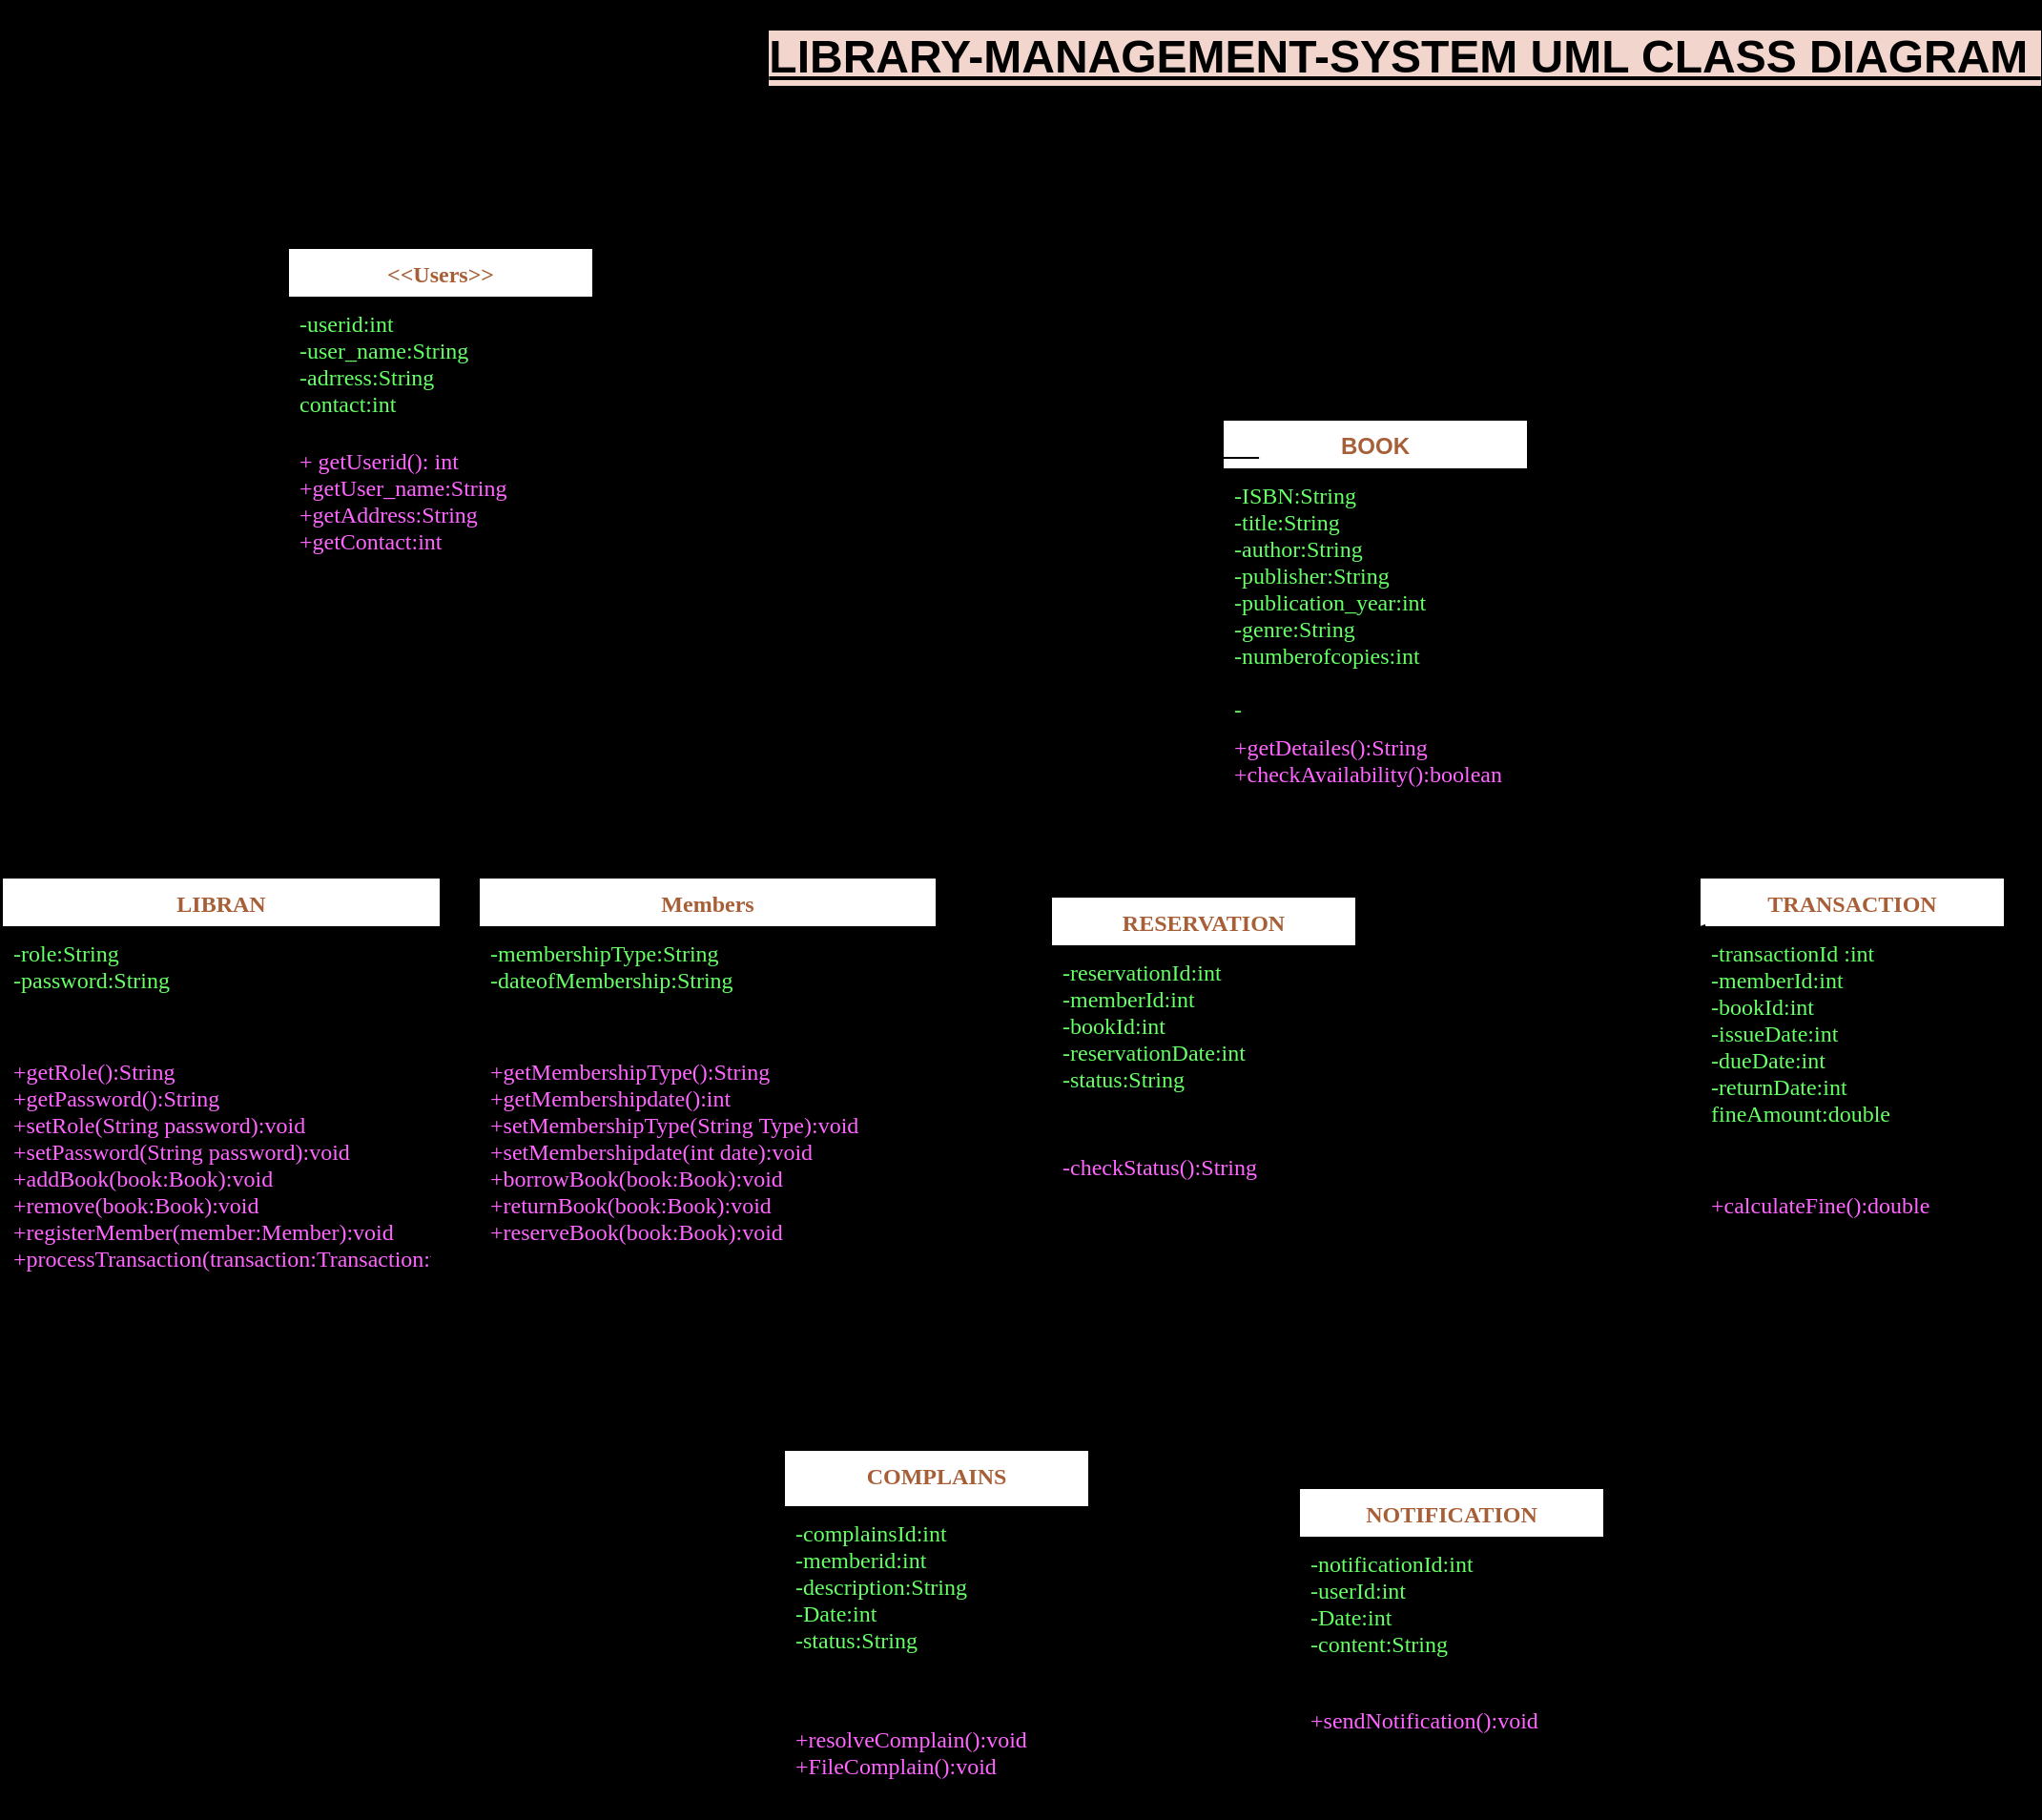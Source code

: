 <mxfile pages="2">
    <diagram id="cxnEje1horbJYmb97XGU" name="Page-1">
        <mxGraphModel dx="1179" dy="1759" grid="1" gridSize="10" guides="1" tooltips="1" connect="1" arrows="1" fold="1" page="0" pageScale="1" pageWidth="850" pageHeight="1100" background="#000000" math="0" shadow="0">
            <root>
                <mxCell id="0"/>
                <mxCell id="1" parent="0"/>
                <mxCell id="4" value="&lt;u&gt;LIBRARY-MANAGEMENT-SYSTEM UML CLASS DIAGRAM&amp;nbsp;&lt;/u&gt;" style="text;strokeColor=none;fillColor=none;html=1;fontSize=24;fontStyle=1;verticalAlign=middle;align=center;labelBackgroundColor=#F2D6CE;fontColor=#000000;" parent="1" vertex="1">
                    <mxGeometry x="380" y="-970" width="130" height="60" as="geometry"/>
                </mxCell>
                <mxCell id="5" value="BOOK" style="swimlane;fontStyle=1;align=center;verticalAlign=top;childLayout=stackLayout;horizontal=1;startSize=26;horizontalStack=0;resizeParent=1;resizeParentMax=0;resizeLast=0;collapsible=1;marginBottom=0;labelBackgroundColor=none;fontColor=#A75F37;" parent="1" vertex="1">
                    <mxGeometry x="350" y="-750" width="160" height="210" as="geometry">
                        <mxRectangle x="350" y="-750" width="80" height="30" as="alternateBounds"/>
                    </mxGeometry>
                </mxCell>
                <mxCell id="6" value="-ISBN:String&#10;-title:String&#10;-author:String&#10;-publisher:String&#10;-publication_year:int&#10;-genre:String&#10;-numberofcopies:int&#10;&#10;-" style="text;strokeColor=none;fillColor=none;align=left;verticalAlign=top;spacingLeft=4;spacingRight=4;overflow=hidden;rotatable=0;points=[[0,0.5],[1,0.5]];portConstraint=eastwest;labelBackgroundColor=#000000;fontColor=#66FF66;fontFamily=Verdana;fontSize=12;" parent="5" vertex="1">
                    <mxGeometry y="26" width="160" height="124" as="geometry"/>
                </mxCell>
                <mxCell id="7" value="" style="line;strokeWidth=1;fillColor=none;align=left;verticalAlign=middle;spacingTop=-1;spacingLeft=3;spacingRight=3;rotatable=0;labelPosition=right;points=[];portConstraint=eastwest;strokeColor=inherit;labelBackgroundColor=#F2D6CE;fontColor=#000000;" parent="5" vertex="1">
                    <mxGeometry y="150" width="160" height="8" as="geometry"/>
                </mxCell>
                <mxCell id="8" value="+getDetailes():String&#10;+checkAvailability():boolean" style="text;strokeColor=none;fillColor=none;align=left;verticalAlign=top;spacingLeft=4;spacingRight=4;overflow=hidden;rotatable=0;points=[[0,0.5],[1,0.5]];portConstraint=eastwest;labelBackgroundColor=#000000;fontColor=#FF66FF;fontFamily=Verdana;" parent="5" vertex="1">
                    <mxGeometry y="158" width="160" height="52" as="geometry"/>
                </mxCell>
                <mxCell id="9" value="&lt;&lt;Users&gt;&gt;" style="swimlane;fontStyle=1;align=center;verticalAlign=top;childLayout=stackLayout;horizontal=1;startSize=26;horizontalStack=0;resizeParent=1;resizeParentMax=0;resizeLast=0;collapsible=1;marginBottom=0;labelBackgroundColor=none;fontFamily=Verdana;fontSize=12;fontColor=#A75F37;" parent="1" vertex="1">
                    <mxGeometry x="-140" y="-840" width="160" height="170" as="geometry">
                        <mxRectangle x="-140" y="-840" width="70" height="30" as="alternateBounds"/>
                    </mxGeometry>
                </mxCell>
                <mxCell id="10" value="-userid:int&#10;-user_name:String&#10;-adrress:String&#10;contact:int&#10;" style="text;strokeColor=none;fillColor=none;align=left;verticalAlign=top;spacingLeft=4;spacingRight=4;overflow=hidden;rotatable=0;points=[[0,0.5],[1,0.5]];portConstraint=eastwest;labelBackgroundColor=none;fontFamily=Verdana;fontSize=12;fontColor=#66FF66;" parent="9" vertex="1">
                    <mxGeometry y="26" width="160" height="64" as="geometry"/>
                </mxCell>
                <mxCell id="11" value="" style="line;strokeWidth=1;fillColor=none;align=left;verticalAlign=middle;spacingTop=-1;spacingLeft=3;spacingRight=3;rotatable=0;labelPosition=right;points=[];portConstraint=eastwest;strokeColor=inherit;labelBackgroundColor=none;fontFamily=Times New Roman;fontSize=12;fontColor=#7A958F;" parent="9" vertex="1">
                    <mxGeometry y="90" width="160" height="8" as="geometry"/>
                </mxCell>
                <mxCell id="12" value="+ getUserid(): int&#10;+getUser_name:String&#10;+getAddress:String&#10;+getContact:int&#10;" style="text;strokeColor=none;fillColor=none;align=left;verticalAlign=top;spacingLeft=4;spacingRight=4;overflow=hidden;rotatable=0;points=[[0,0.5],[1,0.5]];portConstraint=eastwest;labelBackgroundColor=none;fontFamily=Verdana;fontSize=12;fontColor=#FF66FF;" parent="9" vertex="1">
                    <mxGeometry y="98" width="160" height="72" as="geometry"/>
                </mxCell>
                <mxCell id="43" style="edgeStyle=none;html=1;exitX=0.5;exitY=0;exitDx=0;exitDy=0;entryX=1;entryY=0.059;entryDx=0;entryDy=0;entryPerimeter=0;fontFamily=Verdana;fontSize=12;fontColor=#FF66FF;" parent="1" source="13" target="9" edge="1">
                    <mxGeometry relative="1" as="geometry">
                        <Array as="points">
                            <mxPoint x="80" y="-838"/>
                        </Array>
                    </mxGeometry>
                </mxCell>
                <mxCell id="13" value="Members" style="swimlane;fontStyle=1;align=center;verticalAlign=top;childLayout=stackLayout;horizontal=1;startSize=26;horizontalStack=0;resizeParent=1;resizeParentMax=0;resizeLast=0;collapsible=1;marginBottom=0;labelBackgroundColor=none;fontFamily=Verdana;fontSize=12;fontColor=#A75F37;" parent="1" vertex="1">
                    <mxGeometry x="-40" y="-510" width="240" height="220" as="geometry">
                        <mxRectangle x="-20" y="-510" width="100" height="30" as="alternateBounds"/>
                    </mxGeometry>
                </mxCell>
                <mxCell id="14" value="-membershipType:String&#10;-dateofMembership:String" style="text;strokeColor=none;fillColor=none;align=left;verticalAlign=top;spacingLeft=4;spacingRight=4;overflow=hidden;rotatable=0;points=[[0,0.5],[1,0.5]];portConstraint=eastwest;labelBackgroundColor=none;fontFamily=Verdana;fontSize=12;fontColor=#66FF66;" parent="13" vertex="1">
                    <mxGeometry y="26" width="240" height="54" as="geometry"/>
                </mxCell>
                <mxCell id="15" value="" style="line;strokeWidth=1;fillColor=none;align=left;verticalAlign=middle;spacingTop=-1;spacingLeft=3;spacingRight=3;rotatable=0;labelPosition=right;points=[];portConstraint=eastwest;strokeColor=inherit;labelBackgroundColor=none;fontFamily=Verdana;fontSize=12;fontColor=#66FF66;" parent="13" vertex="1">
                    <mxGeometry y="80" width="240" height="8" as="geometry"/>
                </mxCell>
                <mxCell id="16" value="+getMembershipType():String&#10;+getMembershipdate():int&#10;+setMembershipType(String Type):void&#10;+setMembershipdate(int date):void&#10;+borrowBook(book:Book):void&#10;+returnBook(book:Book):void&#10;+reserveBook(book:Book):void&#10;" style="text;strokeColor=none;fillColor=none;align=left;verticalAlign=top;spacingLeft=4;spacingRight=4;overflow=hidden;rotatable=0;points=[[0,0.5],[1,0.5]];portConstraint=eastwest;labelBackgroundColor=none;fontFamily=Verdana;fontSize=12;fontColor=#FF66FF;" parent="13" vertex="1">
                    <mxGeometry y="88" width="240" height="132" as="geometry"/>
                </mxCell>
                <mxCell id="44" style="edgeStyle=none;html=1;exitX=0.5;exitY=0;exitDx=0;exitDy=0;entryX=-0.025;entryY=0.082;entryDx=0;entryDy=0;entryPerimeter=0;fontFamily=Verdana;fontSize=12;fontColor=#FF66FF;" parent="1" source="17" target="9" edge="1">
                    <mxGeometry relative="1" as="geometry">
                        <Array as="points">
                            <mxPoint x="-180" y="-838"/>
                        </Array>
                    </mxGeometry>
                </mxCell>
                <mxCell id="17" value="LIBRAN" style="swimlane;fontStyle=1;align=center;verticalAlign=top;childLayout=stackLayout;horizontal=1;startSize=26;horizontalStack=0;resizeParent=1;resizeParentMax=0;resizeLast=0;collapsible=1;marginBottom=0;labelBackgroundColor=none;fontFamily=Verdana;fontSize=12;fontColor=#A75F37;" parent="1" vertex="1">
                    <mxGeometry x="-290" y="-510" width="230" height="230" as="geometry">
                        <mxRectangle x="-200" y="-510" width="90" height="30" as="alternateBounds"/>
                    </mxGeometry>
                </mxCell>
                <mxCell id="18" value="-role:String&#10;-password:String" style="text;strokeColor=none;fillColor=none;align=left;verticalAlign=top;spacingLeft=4;spacingRight=4;overflow=hidden;rotatable=0;points=[[0,0.5],[1,0.5]];portConstraint=eastwest;labelBackgroundColor=none;fontFamily=Verdana;fontSize=12;fontColor=#66FF66;" parent="17" vertex="1">
                    <mxGeometry y="26" width="230" height="54" as="geometry"/>
                </mxCell>
                <mxCell id="19" value="" style="line;strokeWidth=1;fillColor=none;align=left;verticalAlign=middle;spacingTop=-1;spacingLeft=3;spacingRight=3;rotatable=0;labelPosition=right;points=[];portConstraint=eastwest;strokeColor=inherit;labelBackgroundColor=none;fontFamily=Verdana;fontSize=12;fontColor=#FF66FF;" parent="17" vertex="1">
                    <mxGeometry y="80" width="230" height="8" as="geometry"/>
                </mxCell>
                <mxCell id="20" value="+getRole():String&#10;+getPassword():String&#10;+setRole(String password):void&#10;+setPassword(String password):void&#10;+addBook(book:Book):void&#10;+remove(book:Book):void&#10;+registerMember(member:Member):void&#10;+processTransaction(transaction:Transaction:void)" style="text;strokeColor=none;fillColor=none;align=left;verticalAlign=top;spacingLeft=4;spacingRight=4;overflow=hidden;rotatable=0;points=[[0,0.5],[1,0.5]];portConstraint=eastwest;labelBackgroundColor=none;fontFamily=Verdana;fontSize=12;fontColor=#FF66FF;" parent="17" vertex="1">
                    <mxGeometry y="88" width="230" height="142" as="geometry"/>
                </mxCell>
                <mxCell id="23" value="TRANSACTION" style="swimlane;fontStyle=1;align=center;verticalAlign=top;childLayout=stackLayout;horizontal=1;startSize=26;horizontalStack=0;resizeParent=1;resizeParentMax=0;resizeLast=0;collapsible=1;marginBottom=0;labelBackgroundColor=none;fontFamily=Verdana;fontSize=12;fontColor=#A75F37;" parent="1" vertex="1">
                    <mxGeometry x="600" y="-510" width="160" height="184" as="geometry">
                        <mxRectangle x="590" y="-570" width="140" height="30" as="alternateBounds"/>
                    </mxGeometry>
                </mxCell>
                <mxCell id="24" value="-transactionId :int&#10;-memberId:int&#10;-bookId:int&#10;-issueDate:int&#10;-dueDate:int&#10;-returnDate:int&#10;fineAmount:double" style="text;strokeColor=none;fillColor=none;align=left;verticalAlign=top;spacingLeft=4;spacingRight=4;overflow=hidden;rotatable=0;points=[[0,0.5],[1,0.5]];portConstraint=eastwest;labelBackgroundColor=none;fontFamily=Verdana;fontSize=12;fontColor=#66FF66;" parent="23" vertex="1">
                    <mxGeometry y="26" width="160" height="124" as="geometry"/>
                </mxCell>
                <mxCell id="25" value="" style="line;strokeWidth=1;fillColor=none;align=left;verticalAlign=middle;spacingTop=-1;spacingLeft=3;spacingRight=3;rotatable=0;labelPosition=right;points=[];portConstraint=eastwest;strokeColor=inherit;labelBackgroundColor=none;fontFamily=Verdana;fontSize=12;fontColor=#66FF66;" parent="23" vertex="1">
                    <mxGeometry y="150" width="160" height="8" as="geometry"/>
                </mxCell>
                <mxCell id="26" value="+calculateFine():double" style="text;strokeColor=none;fillColor=none;align=left;verticalAlign=top;spacingLeft=4;spacingRight=4;overflow=hidden;rotatable=0;points=[[0,0.5],[1,0.5]];portConstraint=eastwest;labelBackgroundColor=none;fontFamily=Verdana;fontSize=12;fontColor=#FF66FF;" parent="23" vertex="1">
                    <mxGeometry y="158" width="160" height="26" as="geometry"/>
                </mxCell>
                <mxCell id="27" value="RESERVATION" style="swimlane;fontStyle=1;align=center;verticalAlign=top;childLayout=stackLayout;horizontal=1;startSize=26;horizontalStack=0;resizeParent=1;resizeParentMax=0;resizeLast=0;collapsible=1;marginBottom=0;labelBackgroundColor=none;fontFamily=Verdana;fontSize=12;fontColor=#A75F37;" parent="1" vertex="1">
                    <mxGeometry x="260" y="-500" width="160" height="154" as="geometry">
                        <mxRectangle x="260" y="-500" width="140" height="30" as="alternateBounds"/>
                    </mxGeometry>
                </mxCell>
                <mxCell id="28" value="-reservationId:int&#10;-memberId:int&#10;-bookId:int&#10;-reservationDate:int&#10;-status:String" style="text;strokeColor=none;fillColor=none;align=left;verticalAlign=top;spacingLeft=4;spacingRight=4;overflow=hidden;rotatable=0;points=[[0,0.5],[1,0.5]];portConstraint=eastwest;labelBackgroundColor=none;fontFamily=Verdana;fontSize=12;fontColor=#66FF66;" parent="27" vertex="1">
                    <mxGeometry y="26" width="160" height="94" as="geometry"/>
                </mxCell>
                <mxCell id="29" value="" style="line;strokeWidth=1;fillColor=none;align=left;verticalAlign=middle;spacingTop=-1;spacingLeft=3;spacingRight=3;rotatable=0;labelPosition=right;points=[];portConstraint=eastwest;strokeColor=inherit;labelBackgroundColor=none;fontFamily=Verdana;fontSize=12;fontColor=#FF66FF;" parent="27" vertex="1">
                    <mxGeometry y="120" width="160" height="8" as="geometry"/>
                </mxCell>
                <mxCell id="30" value="-checkStatus():String" style="text;strokeColor=none;fillColor=none;align=left;verticalAlign=top;spacingLeft=4;spacingRight=4;overflow=hidden;rotatable=0;points=[[0,0.5],[1,0.5]];portConstraint=eastwest;labelBackgroundColor=none;fontFamily=Verdana;fontSize=12;fontColor=#FF66FF;" parent="27" vertex="1">
                    <mxGeometry y="128" width="160" height="26" as="geometry"/>
                </mxCell>
                <mxCell id="31" value="NOTIFICATION" style="swimlane;fontStyle=1;align=center;verticalAlign=top;childLayout=stackLayout;horizontal=1;startSize=26;horizontalStack=0;resizeParent=1;resizeParentMax=0;resizeLast=0;collapsible=1;marginBottom=0;labelBackgroundColor=none;fontFamily=Verdana;fontSize=12;fontColor=#A75F37;" parent="1" vertex="1">
                    <mxGeometry x="390" y="-190" width="160" height="134" as="geometry">
                        <mxRectangle x="510" y="-340" width="140" height="30" as="alternateBounds"/>
                    </mxGeometry>
                </mxCell>
                <mxCell id="32" value="-notificationId:int&#10;-userId:int&#10;-Date:int&#10;-content:String" style="text;strokeColor=none;fillColor=none;align=left;verticalAlign=top;spacingLeft=4;spacingRight=4;overflow=hidden;rotatable=0;points=[[0,0.5],[1,0.5]];portConstraint=eastwest;labelBackgroundColor=none;fontFamily=Verdana;fontSize=12;fontColor=#66FF66;" parent="31" vertex="1">
                    <mxGeometry y="26" width="160" height="74" as="geometry"/>
                </mxCell>
                <mxCell id="33" value="" style="line;strokeWidth=1;fillColor=none;align=left;verticalAlign=middle;spacingTop=-1;spacingLeft=3;spacingRight=3;rotatable=0;labelPosition=right;points=[];portConstraint=eastwest;strokeColor=inherit;labelBackgroundColor=none;fontFamily=Verdana;fontSize=12;fontColor=#66FF66;" parent="31" vertex="1">
                    <mxGeometry y="100" width="160" height="8" as="geometry"/>
                </mxCell>
                <mxCell id="34" value="+sendNotification():void" style="text;strokeColor=none;fillColor=none;align=left;verticalAlign=top;spacingLeft=4;spacingRight=4;overflow=hidden;rotatable=0;points=[[0,0.5],[1,0.5]];portConstraint=eastwest;labelBackgroundColor=none;fontFamily=Verdana;fontSize=12;fontColor=#FF66FF;" parent="31" vertex="1">
                    <mxGeometry y="108" width="160" height="26" as="geometry"/>
                </mxCell>
                <mxCell id="35" value="COMPLAINS" style="swimlane;fontStyle=1;align=center;verticalAlign=top;childLayout=stackLayout;horizontal=1;startSize=30;horizontalStack=0;resizeParent=1;resizeParentMax=0;resizeLast=0;collapsible=1;marginBottom=0;labelBackgroundColor=none;fontFamily=Verdana;fontSize=12;fontColor=#A75F37;" parent="1" vertex="1">
                    <mxGeometry x="120" y="-210" width="160" height="190" as="geometry">
                        <mxRectangle x="180" y="-350" width="120" height="30" as="alternateBounds"/>
                    </mxGeometry>
                </mxCell>
                <mxCell id="36" value="-complainsId:int&#10;-memberid:int&#10;-description:String&#10;-Date:int&#10;-status:String" style="text;strokeColor=none;fillColor=none;align=left;verticalAlign=top;spacingLeft=4;spacingRight=4;overflow=hidden;rotatable=0;points=[[0,0.5],[1,0.5]];portConstraint=eastwest;labelBackgroundColor=none;fontFamily=Verdana;fontSize=12;fontColor=#66FF66;" parent="35" vertex="1">
                    <mxGeometry y="30" width="160" height="100" as="geometry"/>
                </mxCell>
                <mxCell id="37" value="" style="line;strokeWidth=1;fillColor=none;align=left;verticalAlign=middle;spacingTop=-1;spacingLeft=3;spacingRight=3;rotatable=0;labelPosition=right;points=[];portConstraint=eastwest;strokeColor=inherit;labelBackgroundColor=none;fontFamily=Verdana;fontSize=12;fontColor=#FF66FF;" parent="35" vertex="1">
                    <mxGeometry y="130" width="160" height="8" as="geometry"/>
                </mxCell>
                <mxCell id="38" value="+resolveComplain():void&#10;+FileComplain():void" style="text;strokeColor=none;fillColor=none;align=left;verticalAlign=top;spacingLeft=4;spacingRight=4;overflow=hidden;rotatable=0;points=[[0,0.5],[1,0.5]];portConstraint=eastwest;labelBackgroundColor=none;fontFamily=Verdana;fontSize=12;fontColor=#FF66FF;" parent="35" vertex="1">
                    <mxGeometry y="138" width="160" height="52" as="geometry"/>
                </mxCell>
                <mxCell id="46" value="" style="triangle;aspect=fixed;fillColor=strokeColor;labelBackgroundColor=#000000;fontFamily=Verdana;fontSize=12;fontColor=#FF66FF;" parent="1" vertex="1">
                    <mxGeometry x="245" y="-540" width="6" height="12" as="geometry"/>
                </mxCell>
                <mxCell id="47" value="" style="endArrow=none;html=1;rounded=0;align=center;verticalAlign=bottom;labelBackgroundColor=none;fontFamily=Verdana;fontSize=12;fontColor=#FF66FF;entryX=0.363;entryY=0;entryDx=0;entryDy=0;entryPerimeter=0;" parent="1" source="27" edge="1">
                    <mxGeometry relative="1" as="geometry">
                        <mxPoint x="230" y="-480" as="sourcePoint"/>
                        <mxPoint x="369.04" y="-730" as="targetPoint"/>
                        <Array as="points">
                            <mxPoint x="240" y="-485"/>
                            <mxPoint x="240" y="-730"/>
                        </Array>
                    </mxGeometry>
                </mxCell>
                <mxCell id="50" value="" style="endArrow=none;html=1;rounded=0;align=center;verticalAlign=bottom;labelBackgroundColor=none;fontFamily=Verdana;fontSize=12;fontColor=#FF66FF;entryX=1.025;entryY=0.086;entryDx=0;entryDy=0;entryPerimeter=0;exitX=0.019;exitY=-0.008;exitDx=0;exitDy=0;exitPerimeter=0;" parent="1" source="24" target="5" edge="1">
                    <mxGeometry relative="1" as="geometry">
                        <mxPoint x="580" y="-550" as="sourcePoint"/>
                        <mxPoint x="379.04" y="-720" as="targetPoint"/>
                        <Array as="points">
                            <mxPoint x="590" y="-480"/>
                            <mxPoint x="530" y="-480"/>
                            <mxPoint x="530" y="-732"/>
                        </Array>
                    </mxGeometry>
                </mxCell>
                <mxCell id="52" value="" style="endArrow=none;html=1;rounded=0;align=center;verticalAlign=bottom;labelBackgroundColor=none;fontFamily=Verdana;fontSize=12;fontColor=#FF66FF;entryX=1.014;entryY=0.112;entryDx=0;entryDy=0;entryPerimeter=0;edgeStyle=orthogonalEdgeStyle;exitX=0.063;exitY=0.255;exitDx=0;exitDy=0;exitPerimeter=0;" edge="1" parent="1" source="28" target="16">
                    <mxGeometry relative="1" as="geometry">
                        <mxPoint x="300" y="-310" as="sourcePoint"/>
                        <mxPoint x="379.04" y="-720" as="targetPoint"/>
                    </mxGeometry>
                </mxCell>
                <mxCell id="54" value="" style="endArrow=none;html=1;rounded=0;align=center;verticalAlign=bottom;labelBackgroundColor=none;fontFamily=Verdana;fontSize=12;fontColor=#FF66FF;edgeStyle=orthogonalEdgeStyle;entryX=1.014;entryY=0.762;entryDx=0;entryDy=0;entryPerimeter=0;exitX=-0.016;exitY=0.885;exitDx=0;exitDy=0;exitPerimeter=0;" edge="1" parent="1" source="24" target="16">
                    <mxGeometry relative="1" as="geometry">
                        <mxPoint x="550" y="-360" as="sourcePoint"/>
                        <mxPoint x="230" y="-320" as="targetPoint"/>
                        <Array as="points">
                            <mxPoint x="550" y="-374"/>
                            <mxPoint x="550" y="-280"/>
                            <mxPoint x="280" y="-280"/>
                            <mxPoint x="280" y="-320"/>
                            <mxPoint x="230" y="-320"/>
                            <mxPoint x="230" y="-321"/>
                        </Array>
                    </mxGeometry>
                </mxCell>
                <mxCell id="55" value="" style="endArrow=none;html=1;rounded=0;align=center;verticalAlign=bottom;labelBackgroundColor=none;fontFamily=Verdana;fontSize=12;fontColor=#FF66FF;edgeStyle=orthogonalEdgeStyle;entryX=0.2;entryY=0.994;entryDx=0;entryDy=0;entryPerimeter=0;" edge="1" parent="1" source="35" target="16">
                    <mxGeometry relative="1" as="geometry">
                        <mxPoint x="80" y="-240" as="sourcePoint"/>
                        <mxPoint x="13" y="-270" as="targetPoint"/>
                        <Array as="points">
                            <mxPoint x="8" y="-115"/>
                            <mxPoint x="8" y="-250"/>
                            <mxPoint x="10" y="-250"/>
                            <mxPoint x="10" y="-284"/>
                            <mxPoint x="8" y="-284"/>
                        </Array>
                    </mxGeometry>
                </mxCell>
                <mxCell id="56" value="" style="endArrow=none;html=1;rounded=0;align=center;verticalAlign=bottom;labelBackgroundColor=none;fontFamily=Verdana;fontSize=12;fontColor=#FF66FF;edgeStyle=orthogonalEdgeStyle;entryX=0.666;entryY=1.03;entryDx=0;entryDy=0;entryPerimeter=0;exitX=0.039;exitY=0.02;exitDx=0;exitDy=0;exitPerimeter=0;" edge="1" parent="1" source="32" target="16">
                    <mxGeometry relative="1" as="geometry">
                        <mxPoint x="360" y="-160" as="sourcePoint"/>
                        <mxPoint x="120" y="-240" as="targetPoint"/>
                        <Array as="points">
                            <mxPoint x="396" y="-160"/>
                            <mxPoint x="308" y="-160"/>
                            <mxPoint x="308" y="-240"/>
                            <mxPoint x="120" y="-240"/>
                        </Array>
                    </mxGeometry>
                </mxCell>
            </root>
        </mxGraphModel>
    </diagram>
    <diagram name="Copy of Page-1" id="JPiiol2TtpM2276D-2oZ">
        <mxGraphModel dx="324" dy="400" grid="1" gridSize="10" guides="1" tooltips="1" connect="1" arrows="1" fold="1" page="1" pageScale="1" pageWidth="850" pageHeight="1100" math="0" shadow="0">
            <root>
                <mxCell id="BqlHLvHAioupPKsAYrLP-0"/>
                <mxCell id="BqlHLvHAioupPKsAYrLP-1" parent="BqlHLvHAioupPKsAYrLP-0"/>
            </root>
        </mxGraphModel>
    </diagram>
</mxfile>
